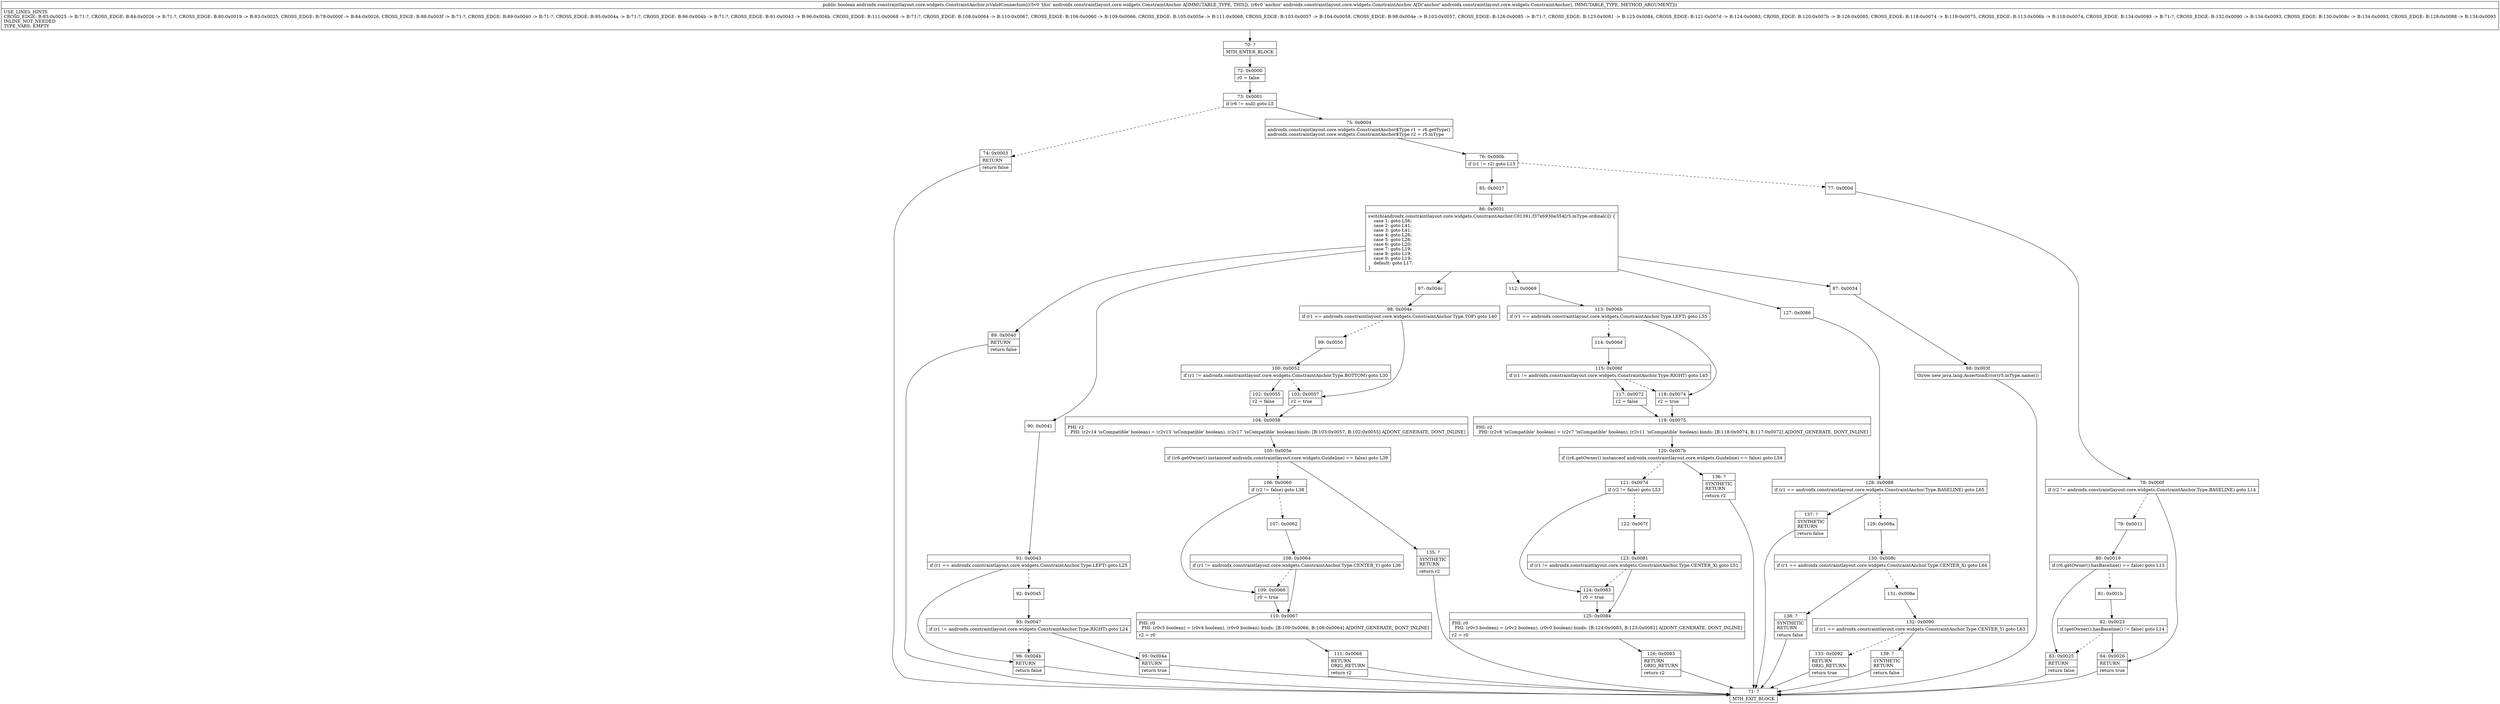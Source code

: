 digraph "CFG forandroidx.constraintlayout.core.widgets.ConstraintAnchor.isValidConnection(Landroidx\/constraintlayout\/core\/widgets\/ConstraintAnchor;)Z" {
Node_70 [shape=record,label="{70\:\ ?|MTH_ENTER_BLOCK\l}"];
Node_72 [shape=record,label="{72\:\ 0x0000|r0 = false\l}"];
Node_73 [shape=record,label="{73\:\ 0x0001|if (r6 != null) goto L5\l}"];
Node_74 [shape=record,label="{74\:\ 0x0003|RETURN\l|return false\l}"];
Node_71 [shape=record,label="{71\:\ ?|MTH_EXIT_BLOCK\l}"];
Node_75 [shape=record,label="{75\:\ 0x0004|androidx.constraintlayout.core.widgets.ConstraintAnchor$Type r1 = r6.getType()\landroidx.constraintlayout.core.widgets.ConstraintAnchor$Type r2 = r5.mType\l}"];
Node_76 [shape=record,label="{76\:\ 0x000b|if (r1 != r2) goto L15\l}"];
Node_77 [shape=record,label="{77\:\ 0x000d}"];
Node_78 [shape=record,label="{78\:\ 0x000f|if (r2 != androidx.constraintlayout.core.widgets.ConstraintAnchor.Type.BASELINE) goto L14\l}"];
Node_79 [shape=record,label="{79\:\ 0x0011}"];
Node_80 [shape=record,label="{80\:\ 0x0019|if (r6.getOwner().hasBaseline() == false) goto L13\l}"];
Node_81 [shape=record,label="{81\:\ 0x001b}"];
Node_82 [shape=record,label="{82\:\ 0x0023|if (getOwner().hasBaseline() != false) goto L14\l}"];
Node_83 [shape=record,label="{83\:\ 0x0025|RETURN\l|return false\l}"];
Node_84 [shape=record,label="{84\:\ 0x0026|RETURN\l|return true\l}"];
Node_85 [shape=record,label="{85\:\ 0x0027}"];
Node_86 [shape=record,label="{86\:\ 0x0031|switch(androidx.constraintlayout.core.widgets.ConstraintAnchor.C01391.f37x6930e354[r5.mType.ordinal()]) \{\l    case 1: goto L56;\l    case 2: goto L41;\l    case 3: goto L41;\l    case 4: goto L26;\l    case 5: goto L26;\l    case 6: goto L20;\l    case 7: goto L19;\l    case 8: goto L19;\l    case 9: goto L19;\l    default: goto L17;\l\}\l}"];
Node_87 [shape=record,label="{87\:\ 0x0034}"];
Node_88 [shape=record,label="{88\:\ 0x003f|throw new java.lang.AssertionError(r5.mType.name())\l}"];
Node_89 [shape=record,label="{89\:\ 0x0040|RETURN\l|return false\l}"];
Node_90 [shape=record,label="{90\:\ 0x0041}"];
Node_91 [shape=record,label="{91\:\ 0x0043|if (r1 == androidx.constraintlayout.core.widgets.ConstraintAnchor.Type.LEFT) goto L25\l}"];
Node_92 [shape=record,label="{92\:\ 0x0045}"];
Node_93 [shape=record,label="{93\:\ 0x0047|if (r1 != androidx.constraintlayout.core.widgets.ConstraintAnchor.Type.RIGHT) goto L24\l}"];
Node_95 [shape=record,label="{95\:\ 0x004a|RETURN\l|return true\l}"];
Node_96 [shape=record,label="{96\:\ 0x004b|RETURN\l|return false\l}"];
Node_97 [shape=record,label="{97\:\ 0x004c}"];
Node_98 [shape=record,label="{98\:\ 0x004e|if (r1 == androidx.constraintlayout.core.widgets.ConstraintAnchor.Type.TOP) goto L40\l}"];
Node_99 [shape=record,label="{99\:\ 0x0050}"];
Node_100 [shape=record,label="{100\:\ 0x0052|if (r1 != androidx.constraintlayout.core.widgets.ConstraintAnchor.Type.BOTTOM) goto L30\l}"];
Node_102 [shape=record,label="{102\:\ 0x0055|r2 = false\l}"];
Node_104 [shape=record,label="{104\:\ 0x0058|PHI: r2 \l  PHI: (r2v14 'isCompatible' boolean) = (r2v13 'isCompatible' boolean), (r2v17 'isCompatible' boolean) binds: [B:103:0x0057, B:102:0x0055] A[DONT_GENERATE, DONT_INLINE]\l}"];
Node_105 [shape=record,label="{105\:\ 0x005e|if ((r6.getOwner() instanceof androidx.constraintlayout.core.widgets.Guideline) == false) goto L39\l}"];
Node_106 [shape=record,label="{106\:\ 0x0060|if (r2 != false) goto L38\l}"];
Node_107 [shape=record,label="{107\:\ 0x0062}"];
Node_108 [shape=record,label="{108\:\ 0x0064|if (r1 != androidx.constraintlayout.core.widgets.ConstraintAnchor.Type.CENTER_Y) goto L36\l}"];
Node_110 [shape=record,label="{110\:\ 0x0067|PHI: r0 \l  PHI: (r0v5 boolean) = (r0v4 boolean), (r0v0 boolean) binds: [B:109:0x0066, B:108:0x0064] A[DONT_GENERATE, DONT_INLINE]\l|r2 = r0\l}"];
Node_111 [shape=record,label="{111\:\ 0x0068|RETURN\lORIG_RETURN\l|return r2\l}"];
Node_109 [shape=record,label="{109\:\ 0x0066|r0 = true\l}"];
Node_135 [shape=record,label="{135\:\ ?|SYNTHETIC\lRETURN\l|return r2\l}"];
Node_103 [shape=record,label="{103\:\ 0x0057|r2 = true\l}"];
Node_112 [shape=record,label="{112\:\ 0x0069}"];
Node_113 [shape=record,label="{113\:\ 0x006b|if (r1 == androidx.constraintlayout.core.widgets.ConstraintAnchor.Type.LEFT) goto L55\l}"];
Node_114 [shape=record,label="{114\:\ 0x006d}"];
Node_115 [shape=record,label="{115\:\ 0x006f|if (r1 != androidx.constraintlayout.core.widgets.ConstraintAnchor.Type.RIGHT) goto L45\l}"];
Node_117 [shape=record,label="{117\:\ 0x0072|r2 = false\l}"];
Node_119 [shape=record,label="{119\:\ 0x0075|PHI: r2 \l  PHI: (r2v8 'isCompatible' boolean) = (r2v7 'isCompatible' boolean), (r2v11 'isCompatible' boolean) binds: [B:118:0x0074, B:117:0x0072] A[DONT_GENERATE, DONT_INLINE]\l}"];
Node_120 [shape=record,label="{120\:\ 0x007b|if ((r6.getOwner() instanceof androidx.constraintlayout.core.widgets.Guideline) == false) goto L54\l}"];
Node_121 [shape=record,label="{121\:\ 0x007d|if (r2 != false) goto L53\l}"];
Node_122 [shape=record,label="{122\:\ 0x007f}"];
Node_123 [shape=record,label="{123\:\ 0x0081|if (r1 != androidx.constraintlayout.core.widgets.ConstraintAnchor.Type.CENTER_X) goto L51\l}"];
Node_125 [shape=record,label="{125\:\ 0x0084|PHI: r0 \l  PHI: (r0v3 boolean) = (r0v2 boolean), (r0v0 boolean) binds: [B:124:0x0083, B:123:0x0081] A[DONT_GENERATE, DONT_INLINE]\l|r2 = r0\l}"];
Node_126 [shape=record,label="{126\:\ 0x0085|RETURN\lORIG_RETURN\l|return r2\l}"];
Node_124 [shape=record,label="{124\:\ 0x0083|r0 = true\l}"];
Node_136 [shape=record,label="{136\:\ ?|SYNTHETIC\lRETURN\l|return r2\l}"];
Node_118 [shape=record,label="{118\:\ 0x0074|r2 = true\l}"];
Node_127 [shape=record,label="{127\:\ 0x0086}"];
Node_128 [shape=record,label="{128\:\ 0x0088|if (r1 == androidx.constraintlayout.core.widgets.ConstraintAnchor.Type.BASELINE) goto L65\l}"];
Node_129 [shape=record,label="{129\:\ 0x008a}"];
Node_130 [shape=record,label="{130\:\ 0x008c|if (r1 == androidx.constraintlayout.core.widgets.ConstraintAnchor.Type.CENTER_X) goto L64\l}"];
Node_131 [shape=record,label="{131\:\ 0x008e}"];
Node_132 [shape=record,label="{132\:\ 0x0090|if (r1 == androidx.constraintlayout.core.widgets.ConstraintAnchor.Type.CENTER_Y) goto L63\l}"];
Node_133 [shape=record,label="{133\:\ 0x0092|RETURN\lORIG_RETURN\l|return true\l}"];
Node_139 [shape=record,label="{139\:\ ?|SYNTHETIC\lRETURN\l|return false\l}"];
Node_138 [shape=record,label="{138\:\ ?|SYNTHETIC\lRETURN\l|return false\l}"];
Node_137 [shape=record,label="{137\:\ ?|SYNTHETIC\lRETURN\l|return false\l}"];
MethodNode[shape=record,label="{public boolean androidx.constraintlayout.core.widgets.ConstraintAnchor.isValidConnection((r5v0 'this' androidx.constraintlayout.core.widgets.ConstraintAnchor A[IMMUTABLE_TYPE, THIS]), (r6v0 'anchor' androidx.constraintlayout.core.widgets.ConstraintAnchor A[D('anchor' androidx.constraintlayout.core.widgets.ConstraintAnchor), IMMUTABLE_TYPE, METHOD_ARGUMENT]))  | USE_LINES_HINTS\lCROSS_EDGE: B:83:0x0025 \-\> B:71:?, CROSS_EDGE: B:84:0x0026 \-\> B:71:?, CROSS_EDGE: B:80:0x0019 \-\> B:83:0x0025, CROSS_EDGE: B:78:0x000f \-\> B:84:0x0026, CROSS_EDGE: B:88:0x003f \-\> B:71:?, CROSS_EDGE: B:89:0x0040 \-\> B:71:?, CROSS_EDGE: B:95:0x004a \-\> B:71:?, CROSS_EDGE: B:96:0x004b \-\> B:71:?, CROSS_EDGE: B:91:0x0043 \-\> B:96:0x004b, CROSS_EDGE: B:111:0x0068 \-\> B:71:?, CROSS_EDGE: B:108:0x0064 \-\> B:110:0x0067, CROSS_EDGE: B:106:0x0060 \-\> B:109:0x0066, CROSS_EDGE: B:105:0x005e \-\> B:111:0x0068, CROSS_EDGE: B:103:0x0057 \-\> B:104:0x0058, CROSS_EDGE: B:98:0x004e \-\> B:103:0x0057, CROSS_EDGE: B:126:0x0085 \-\> B:71:?, CROSS_EDGE: B:123:0x0081 \-\> B:125:0x0084, CROSS_EDGE: B:121:0x007d \-\> B:124:0x0083, CROSS_EDGE: B:120:0x007b \-\> B:126:0x0085, CROSS_EDGE: B:118:0x0074 \-\> B:119:0x0075, CROSS_EDGE: B:113:0x006b \-\> B:118:0x0074, CROSS_EDGE: B:134:0x0093 \-\> B:71:?, CROSS_EDGE: B:132:0x0090 \-\> B:134:0x0093, CROSS_EDGE: B:130:0x008c \-\> B:134:0x0093, CROSS_EDGE: B:128:0x0088 \-\> B:134:0x0093\lINLINE_NOT_NEEDED\lTYPE_VARS: EMPTY\l}"];
MethodNode -> Node_70;Node_70 -> Node_72;
Node_72 -> Node_73;
Node_73 -> Node_74[style=dashed];
Node_73 -> Node_75;
Node_74 -> Node_71;
Node_75 -> Node_76;
Node_76 -> Node_77[style=dashed];
Node_76 -> Node_85;
Node_77 -> Node_78;
Node_78 -> Node_79[style=dashed];
Node_78 -> Node_84;
Node_79 -> Node_80;
Node_80 -> Node_81[style=dashed];
Node_80 -> Node_83;
Node_81 -> Node_82;
Node_82 -> Node_83[style=dashed];
Node_82 -> Node_84;
Node_83 -> Node_71;
Node_84 -> Node_71;
Node_85 -> Node_86;
Node_86 -> Node_87;
Node_86 -> Node_89;
Node_86 -> Node_90;
Node_86 -> Node_97;
Node_86 -> Node_112;
Node_86 -> Node_127;
Node_87 -> Node_88;
Node_88 -> Node_71;
Node_89 -> Node_71;
Node_90 -> Node_91;
Node_91 -> Node_92[style=dashed];
Node_91 -> Node_96;
Node_92 -> Node_93;
Node_93 -> Node_95;
Node_93 -> Node_96[style=dashed];
Node_95 -> Node_71;
Node_96 -> Node_71;
Node_97 -> Node_98;
Node_98 -> Node_99[style=dashed];
Node_98 -> Node_103;
Node_99 -> Node_100;
Node_100 -> Node_102;
Node_100 -> Node_103[style=dashed];
Node_102 -> Node_104;
Node_104 -> Node_105;
Node_105 -> Node_106[style=dashed];
Node_105 -> Node_135;
Node_106 -> Node_107[style=dashed];
Node_106 -> Node_109;
Node_107 -> Node_108;
Node_108 -> Node_109[style=dashed];
Node_108 -> Node_110;
Node_110 -> Node_111;
Node_111 -> Node_71;
Node_109 -> Node_110;
Node_135 -> Node_71;
Node_103 -> Node_104;
Node_112 -> Node_113;
Node_113 -> Node_114[style=dashed];
Node_113 -> Node_118;
Node_114 -> Node_115;
Node_115 -> Node_117;
Node_115 -> Node_118[style=dashed];
Node_117 -> Node_119;
Node_119 -> Node_120;
Node_120 -> Node_121[style=dashed];
Node_120 -> Node_136;
Node_121 -> Node_122[style=dashed];
Node_121 -> Node_124;
Node_122 -> Node_123;
Node_123 -> Node_124[style=dashed];
Node_123 -> Node_125;
Node_125 -> Node_126;
Node_126 -> Node_71;
Node_124 -> Node_125;
Node_136 -> Node_71;
Node_118 -> Node_119;
Node_127 -> Node_128;
Node_128 -> Node_129[style=dashed];
Node_128 -> Node_137;
Node_129 -> Node_130;
Node_130 -> Node_131[style=dashed];
Node_130 -> Node_138;
Node_131 -> Node_132;
Node_132 -> Node_133[style=dashed];
Node_132 -> Node_139;
Node_133 -> Node_71;
Node_139 -> Node_71;
Node_138 -> Node_71;
Node_137 -> Node_71;
}

